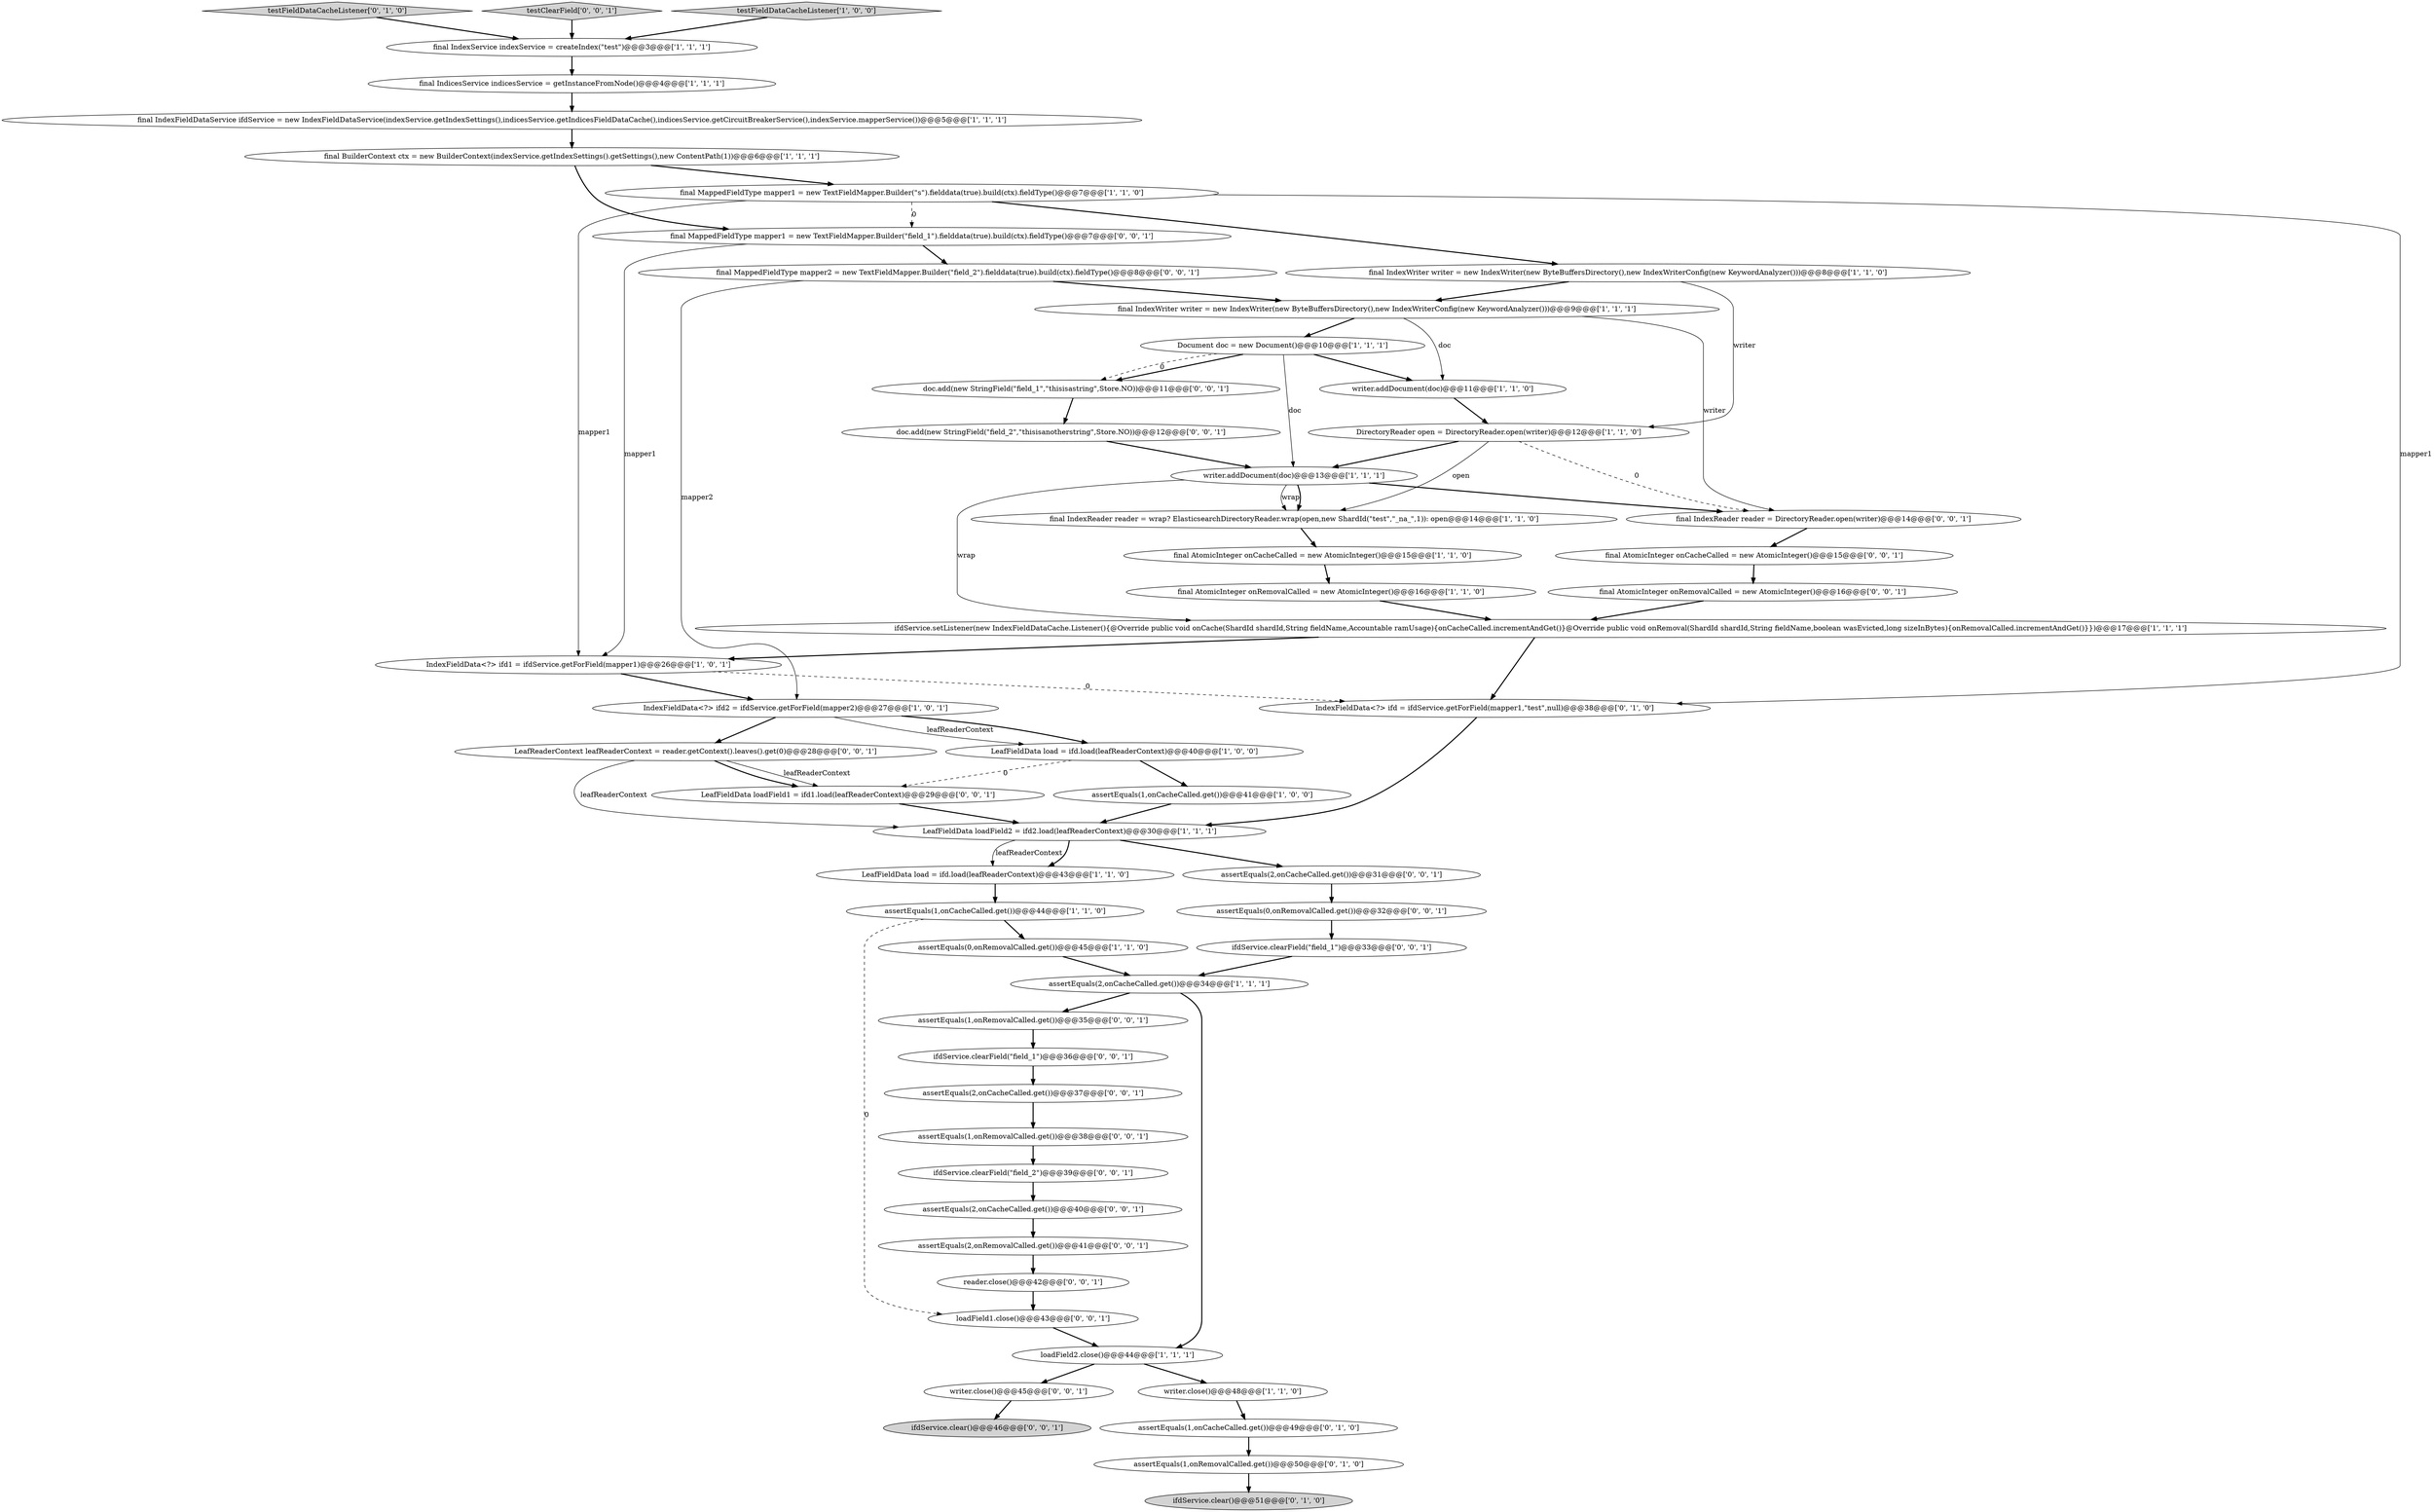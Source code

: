 digraph {
0 [style = filled, label = "assertEquals(0,onRemovalCalled.get())@@@45@@@['1', '1', '0']", fillcolor = white, shape = ellipse image = "AAA0AAABBB1BBB"];
7 [style = filled, label = "loadField2.close()@@@44@@@['1', '1', '1']", fillcolor = white, shape = ellipse image = "AAA0AAABBB1BBB"];
46 [style = filled, label = "ifdService.clearField(\"field_1\")@@@33@@@['0', '0', '1']", fillcolor = white, shape = ellipse image = "AAA0AAABBB3BBB"];
31 [style = filled, label = "testFieldDataCacheListener['0', '1', '0']", fillcolor = lightgray, shape = diamond image = "AAA0AAABBB2BBB"];
34 [style = filled, label = "assertEquals(1,onRemovalCalled.get())@@@38@@@['0', '0', '1']", fillcolor = white, shape = ellipse image = "AAA0AAABBB3BBB"];
51 [style = filled, label = "writer.close()@@@45@@@['0', '0', '1']", fillcolor = white, shape = ellipse image = "AAA0AAABBB3BBB"];
29 [style = filled, label = "assertEquals(1,onCacheCalled.get())@@@49@@@['0', '1', '0']", fillcolor = white, shape = ellipse image = "AAA0AAABBB2BBB"];
41 [style = filled, label = "final MappedFieldType mapper1 = new TextFieldMapper.Builder(\"field_1\").fielddata(true).build(ctx).fieldType()@@@7@@@['0', '0', '1']", fillcolor = white, shape = ellipse image = "AAA0AAABBB3BBB"];
14 [style = filled, label = "final AtomicInteger onRemovalCalled = new AtomicInteger()@@@16@@@['1', '1', '0']", fillcolor = white, shape = ellipse image = "AAA0AAABBB1BBB"];
24 [style = filled, label = "ifdService.setListener(new IndexFieldDataCache.Listener(){@Override public void onCache(ShardId shardId,String fieldName,Accountable ramUsage){onCacheCalled.incrementAndGet()}@Override public void onRemoval(ShardId shardId,String fieldName,boolean wasEvicted,long sizeInBytes){onRemovalCalled.incrementAndGet()}})@@@17@@@['1', '1', '1']", fillcolor = white, shape = ellipse image = "AAA0AAABBB1BBB"];
39 [style = filled, label = "final IndexReader reader = DirectoryReader.open(writer)@@@14@@@['0', '0', '1']", fillcolor = white, shape = ellipse image = "AAA0AAABBB3BBB"];
53 [style = filled, label = "ifdService.clearField(\"field_1\")@@@36@@@['0', '0', '1']", fillcolor = white, shape = ellipse image = "AAA0AAABBB3BBB"];
16 [style = filled, label = "final AtomicInteger onCacheCalled = new AtomicInteger()@@@15@@@['1', '1', '0']", fillcolor = white, shape = ellipse image = "AAA0AAABBB1BBB"];
21 [style = filled, label = "Document doc = new Document()@@@10@@@['1', '1', '1']", fillcolor = white, shape = ellipse image = "AAA0AAABBB1BBB"];
3 [style = filled, label = "final IndicesService indicesService = getInstanceFromNode()@@@4@@@['1', '1', '1']", fillcolor = white, shape = ellipse image = "AAA0AAABBB1BBB"];
9 [style = filled, label = "final IndexWriter writer = new IndexWriter(new ByteBuffersDirectory(),new IndexWriterConfig(new KeywordAnalyzer()))@@@9@@@['1', '1', '1']", fillcolor = white, shape = ellipse image = "AAA0AAABBB1BBB"];
25 [style = filled, label = "LeafFieldData loadField2 = ifd2.load(leafReaderContext)@@@30@@@['1', '1', '1']", fillcolor = white, shape = ellipse image = "AAA0AAABBB1BBB"];
19 [style = filled, label = "final IndexFieldDataService ifdService = new IndexFieldDataService(indexService.getIndexSettings(),indicesService.getIndicesFieldDataCache(),indicesService.getCircuitBreakerService(),indexService.mapperService())@@@5@@@['1', '1', '1']", fillcolor = white, shape = ellipse image = "AAA0AAABBB1BBB"];
17 [style = filled, label = "final MappedFieldType mapper1 = new TextFieldMapper.Builder(\"s\").fielddata(true).build(ctx).fieldType()@@@7@@@['1', '1', '0']", fillcolor = white, shape = ellipse image = "AAA0AAABBB1BBB"];
30 [style = filled, label = "assertEquals(1,onRemovalCalled.get())@@@50@@@['0', '1', '0']", fillcolor = white, shape = ellipse image = "AAA0AAABBB2BBB"];
36 [style = filled, label = "LeafFieldData loadField1 = ifd1.load(leafReaderContext)@@@29@@@['0', '0', '1']", fillcolor = white, shape = ellipse image = "AAA0AAABBB3BBB"];
11 [style = filled, label = "final BuilderContext ctx = new BuilderContext(indexService.getIndexSettings().getSettings(),new ContentPath(1))@@@6@@@['1', '1', '1']", fillcolor = white, shape = ellipse image = "AAA0AAABBB1BBB"];
35 [style = filled, label = "LeafReaderContext leafReaderContext = reader.getContext().leaves().get(0)@@@28@@@['0', '0', '1']", fillcolor = white, shape = ellipse image = "AAA0AAABBB3BBB"];
48 [style = filled, label = "ifdService.clear()@@@46@@@['0', '0', '1']", fillcolor = lightgray, shape = ellipse image = "AAA0AAABBB3BBB"];
54 [style = filled, label = "assertEquals(2,onCacheCalled.get())@@@37@@@['0', '0', '1']", fillcolor = white, shape = ellipse image = "AAA0AAABBB3BBB"];
12 [style = filled, label = "IndexFieldData<?> ifd2 = ifdService.getForField(mapper2)@@@27@@@['1', '0', '1']", fillcolor = white, shape = ellipse image = "AAA0AAABBB1BBB"];
5 [style = filled, label = "DirectoryReader open = DirectoryReader.open(writer)@@@12@@@['1', '1', '0']", fillcolor = white, shape = ellipse image = "AAA0AAABBB1BBB"];
6 [style = filled, label = "LeafFieldData load = ifd.load(leafReaderContext)@@@43@@@['1', '1', '0']", fillcolor = white, shape = ellipse image = "AAA0AAABBB1BBB"];
47 [style = filled, label = "assertEquals(2,onCacheCalled.get())@@@40@@@['0', '0', '1']", fillcolor = white, shape = ellipse image = "AAA0AAABBB3BBB"];
8 [style = filled, label = "assertEquals(1,onCacheCalled.get())@@@41@@@['1', '0', '0']", fillcolor = white, shape = ellipse image = "AAA0AAABBB1BBB"];
43 [style = filled, label = "final AtomicInteger onRemovalCalled = new AtomicInteger()@@@16@@@['0', '0', '1']", fillcolor = white, shape = ellipse image = "AAA0AAABBB3BBB"];
55 [style = filled, label = "loadField1.close()@@@43@@@['0', '0', '1']", fillcolor = white, shape = ellipse image = "AAA0AAABBB3BBB"];
49 [style = filled, label = "testClearField['0', '0', '1']", fillcolor = lightgray, shape = diamond image = "AAA0AAABBB3BBB"];
37 [style = filled, label = "ifdService.clearField(\"field_2\")@@@39@@@['0', '0', '1']", fillcolor = white, shape = ellipse image = "AAA0AAABBB3BBB"];
23 [style = filled, label = "assertEquals(1,onCacheCalled.get())@@@44@@@['1', '1', '0']", fillcolor = white, shape = ellipse image = "AAA0AAABBB1BBB"];
27 [style = filled, label = "IndexFieldData<?> ifd = ifdService.getForField(mapper1,\"test\",null)@@@38@@@['0', '1', '0']", fillcolor = white, shape = ellipse image = "AAA1AAABBB2BBB"];
45 [style = filled, label = "assertEquals(1,onRemovalCalled.get())@@@35@@@['0', '0', '1']", fillcolor = white, shape = ellipse image = "AAA0AAABBB3BBB"];
15 [style = filled, label = "assertEquals(2,onCacheCalled.get())@@@34@@@['1', '1', '1']", fillcolor = white, shape = ellipse image = "AAA0AAABBB1BBB"];
33 [style = filled, label = "doc.add(new StringField(\"field_2\",\"thisisanotherstring\",Store.NO))@@@12@@@['0', '0', '1']", fillcolor = white, shape = ellipse image = "AAA0AAABBB3BBB"];
20 [style = filled, label = "writer.addDocument(doc)@@@13@@@['1', '1', '1']", fillcolor = white, shape = ellipse image = "AAA0AAABBB1BBB"];
40 [style = filled, label = "doc.add(new StringField(\"field_1\",\"thisisastring\",Store.NO))@@@11@@@['0', '0', '1']", fillcolor = white, shape = ellipse image = "AAA0AAABBB3BBB"];
32 [style = filled, label = "assertEquals(0,onRemovalCalled.get())@@@32@@@['0', '0', '1']", fillcolor = white, shape = ellipse image = "AAA0AAABBB3BBB"];
38 [style = filled, label = "assertEquals(2,onCacheCalled.get())@@@31@@@['0', '0', '1']", fillcolor = white, shape = ellipse image = "AAA0AAABBB3BBB"];
52 [style = filled, label = "assertEquals(2,onRemovalCalled.get())@@@41@@@['0', '0', '1']", fillcolor = white, shape = ellipse image = "AAA0AAABBB3BBB"];
18 [style = filled, label = "final IndexService indexService = createIndex(\"test\")@@@3@@@['1', '1', '1']", fillcolor = white, shape = ellipse image = "AAA0AAABBB1BBB"];
1 [style = filled, label = "testFieldDataCacheListener['1', '0', '0']", fillcolor = lightgray, shape = diamond image = "AAA0AAABBB1BBB"];
50 [style = filled, label = "final MappedFieldType mapper2 = new TextFieldMapper.Builder(\"field_2\").fielddata(true).build(ctx).fieldType()@@@8@@@['0', '0', '1']", fillcolor = white, shape = ellipse image = "AAA0AAABBB3BBB"];
4 [style = filled, label = "LeafFieldData load = ifd.load(leafReaderContext)@@@40@@@['1', '0', '0']", fillcolor = white, shape = ellipse image = "AAA0AAABBB1BBB"];
2 [style = filled, label = "writer.addDocument(doc)@@@11@@@['1', '1', '0']", fillcolor = white, shape = ellipse image = "AAA0AAABBB1BBB"];
44 [style = filled, label = "reader.close()@@@42@@@['0', '0', '1']", fillcolor = white, shape = ellipse image = "AAA0AAABBB3BBB"];
10 [style = filled, label = "IndexFieldData<?> ifd1 = ifdService.getForField(mapper1)@@@26@@@['1', '0', '1']", fillcolor = white, shape = ellipse image = "AAA0AAABBB1BBB"];
26 [style = filled, label = "final IndexReader reader = wrap? ElasticsearchDirectoryReader.wrap(open,new ShardId(\"test\",\"_na_\",1)): open@@@14@@@['1', '1', '0']", fillcolor = white, shape = ellipse image = "AAA0AAABBB1BBB"];
22 [style = filled, label = "writer.close()@@@48@@@['1', '1', '0']", fillcolor = white, shape = ellipse image = "AAA0AAABBB1BBB"];
28 [style = filled, label = "ifdService.clear()@@@51@@@['0', '1', '0']", fillcolor = lightgray, shape = ellipse image = "AAA0AAABBB2BBB"];
42 [style = filled, label = "final AtomicInteger onCacheCalled = new AtomicInteger()@@@15@@@['0', '0', '1']", fillcolor = white, shape = ellipse image = "AAA0AAABBB3BBB"];
13 [style = filled, label = "final IndexWriter writer = new IndexWriter(new ByteBuffersDirectory(),new IndexWriterConfig(new KeywordAnalyzer()))@@@8@@@['1', '1', '0']", fillcolor = white, shape = ellipse image = "AAA0AAABBB1BBB"];
29->30 [style = bold, label=""];
18->3 [style = bold, label=""];
22->29 [style = bold, label=""];
51->48 [style = bold, label=""];
53->54 [style = bold, label=""];
21->40 [style = bold, label=""];
38->32 [style = bold, label=""];
5->39 [style = dashed, label="0"];
7->51 [style = bold, label=""];
27->25 [style = bold, label=""];
26->16 [style = bold, label=""];
50->9 [style = bold, label=""];
17->27 [style = solid, label="mapper1"];
2->5 [style = bold, label=""];
17->41 [style = dashed, label="0"];
12->4 [style = bold, label=""];
4->36 [style = dashed, label="0"];
42->43 [style = bold, label=""];
41->50 [style = bold, label=""];
39->42 [style = bold, label=""];
1->18 [style = bold, label=""];
31->18 [style = bold, label=""];
4->8 [style = bold, label=""];
14->24 [style = bold, label=""];
9->21 [style = bold, label=""];
7->22 [style = bold, label=""];
11->17 [style = bold, label=""];
40->33 [style = bold, label=""];
24->10 [style = bold, label=""];
15->7 [style = bold, label=""];
33->20 [style = bold, label=""];
15->45 [style = bold, label=""];
52->44 [style = bold, label=""];
23->0 [style = bold, label=""];
35->36 [style = solid, label="leafReaderContext"];
35->25 [style = solid, label="leafReaderContext"];
23->55 [style = dashed, label="0"];
21->2 [style = bold, label=""];
45->53 [style = bold, label=""];
10->12 [style = bold, label=""];
20->24 [style = solid, label="wrap"];
20->39 [style = bold, label=""];
13->5 [style = solid, label="writer"];
32->46 [style = bold, label=""];
47->52 [style = bold, label=""];
0->15 [style = bold, label=""];
49->18 [style = bold, label=""];
5->26 [style = solid, label="open"];
19->11 [style = bold, label=""];
21->40 [style = dashed, label="0"];
11->41 [style = bold, label=""];
46->15 [style = bold, label=""];
50->12 [style = solid, label="mapper2"];
17->13 [style = bold, label=""];
55->7 [style = bold, label=""];
16->14 [style = bold, label=""];
8->25 [style = bold, label=""];
3->19 [style = bold, label=""];
5->20 [style = bold, label=""];
12->35 [style = bold, label=""];
35->36 [style = bold, label=""];
20->26 [style = solid, label="wrap"];
12->4 [style = solid, label="leafReaderContext"];
41->10 [style = solid, label="mapper1"];
9->39 [style = solid, label="writer"];
10->27 [style = dashed, label="0"];
30->28 [style = bold, label=""];
25->6 [style = solid, label="leafReaderContext"];
25->38 [style = bold, label=""];
9->2 [style = solid, label="doc"];
24->27 [style = bold, label=""];
13->9 [style = bold, label=""];
37->47 [style = bold, label=""];
17->10 [style = solid, label="mapper1"];
6->23 [style = bold, label=""];
20->26 [style = bold, label=""];
25->6 [style = bold, label=""];
34->37 [style = bold, label=""];
43->24 [style = bold, label=""];
44->55 [style = bold, label=""];
36->25 [style = bold, label=""];
21->20 [style = solid, label="doc"];
54->34 [style = bold, label=""];
}

